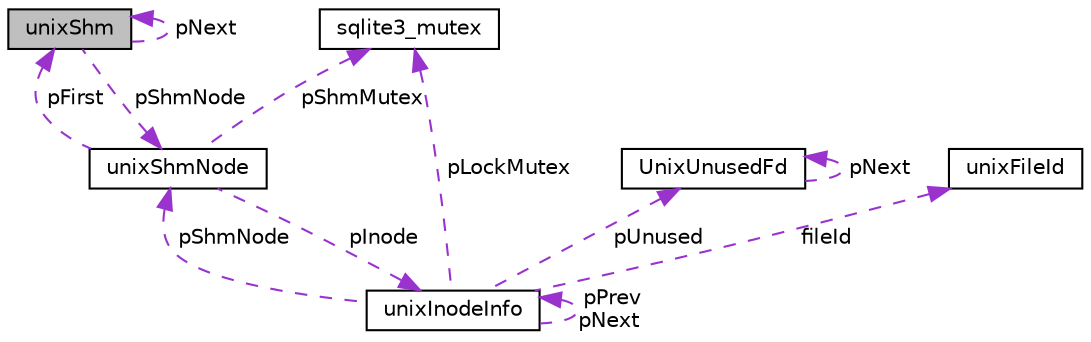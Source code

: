 digraph "unixShm"
{
 // LATEX_PDF_SIZE
  edge [fontname="Helvetica",fontsize="10",labelfontname="Helvetica",labelfontsize="10"];
  node [fontname="Helvetica",fontsize="10",shape=record];
  Node1 [label="unixShm",height=0.2,width=0.4,color="black", fillcolor="grey75", style="filled", fontcolor="black",tooltip=" "];
  Node1 -> Node1 [dir="back",color="darkorchid3",fontsize="10",style="dashed",label=" pNext" ,fontname="Helvetica"];
  Node2 -> Node1 [dir="back",color="darkorchid3",fontsize="10",style="dashed",label=" pShmNode" ,fontname="Helvetica"];
  Node2 [label="unixShmNode",height=0.2,width=0.4,color="black", fillcolor="white", style="filled",URL="$structunixShmNode.html",tooltip=" "];
  Node3 -> Node2 [dir="back",color="darkorchid3",fontsize="10",style="dashed",label=" pShmMutex" ,fontname="Helvetica"];
  Node3 [label="sqlite3_mutex",height=0.2,width=0.4,color="black", fillcolor="white", style="filled",URL="$structsqlite3__mutex.html",tooltip=" "];
  Node1 -> Node2 [dir="back",color="darkorchid3",fontsize="10",style="dashed",label=" pFirst" ,fontname="Helvetica"];
  Node4 -> Node2 [dir="back",color="darkorchid3",fontsize="10",style="dashed",label=" pInode" ,fontname="Helvetica"];
  Node4 [label="unixInodeInfo",height=0.2,width=0.4,color="black", fillcolor="white", style="filled",URL="$structunixInodeInfo.html",tooltip=" "];
  Node3 -> Node4 [dir="back",color="darkorchid3",fontsize="10",style="dashed",label=" pLockMutex" ,fontname="Helvetica"];
  Node5 -> Node4 [dir="back",color="darkorchid3",fontsize="10",style="dashed",label=" pUnused" ,fontname="Helvetica"];
  Node5 [label="UnixUnusedFd",height=0.2,width=0.4,color="black", fillcolor="white", style="filled",URL="$structUnixUnusedFd.html",tooltip=" "];
  Node5 -> Node5 [dir="back",color="darkorchid3",fontsize="10",style="dashed",label=" pNext" ,fontname="Helvetica"];
  Node4 -> Node4 [dir="back",color="darkorchid3",fontsize="10",style="dashed",label=" pPrev\npNext" ,fontname="Helvetica"];
  Node6 -> Node4 [dir="back",color="darkorchid3",fontsize="10",style="dashed",label=" fileId" ,fontname="Helvetica"];
  Node6 [label="unixFileId",height=0.2,width=0.4,color="black", fillcolor="white", style="filled",URL="$structunixFileId.html",tooltip=" "];
  Node2 -> Node4 [dir="back",color="darkorchid3",fontsize="10",style="dashed",label=" pShmNode" ,fontname="Helvetica"];
}
